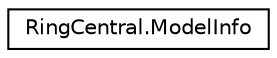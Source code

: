 digraph "Graphical Class Hierarchy"
{
 // LATEX_PDF_SIZE
  edge [fontname="Helvetica",fontsize="10",labelfontname="Helvetica",labelfontsize="10"];
  node [fontname="Helvetica",fontsize="10",shape=record];
  rankdir="LR";
  Node0 [label="RingCentral.ModelInfo",height=0.2,width=0.4,color="black", fillcolor="white", style="filled",URL="$classRingCentral_1_1ModelInfo.html",tooltip="HardPhone model information"];
}
